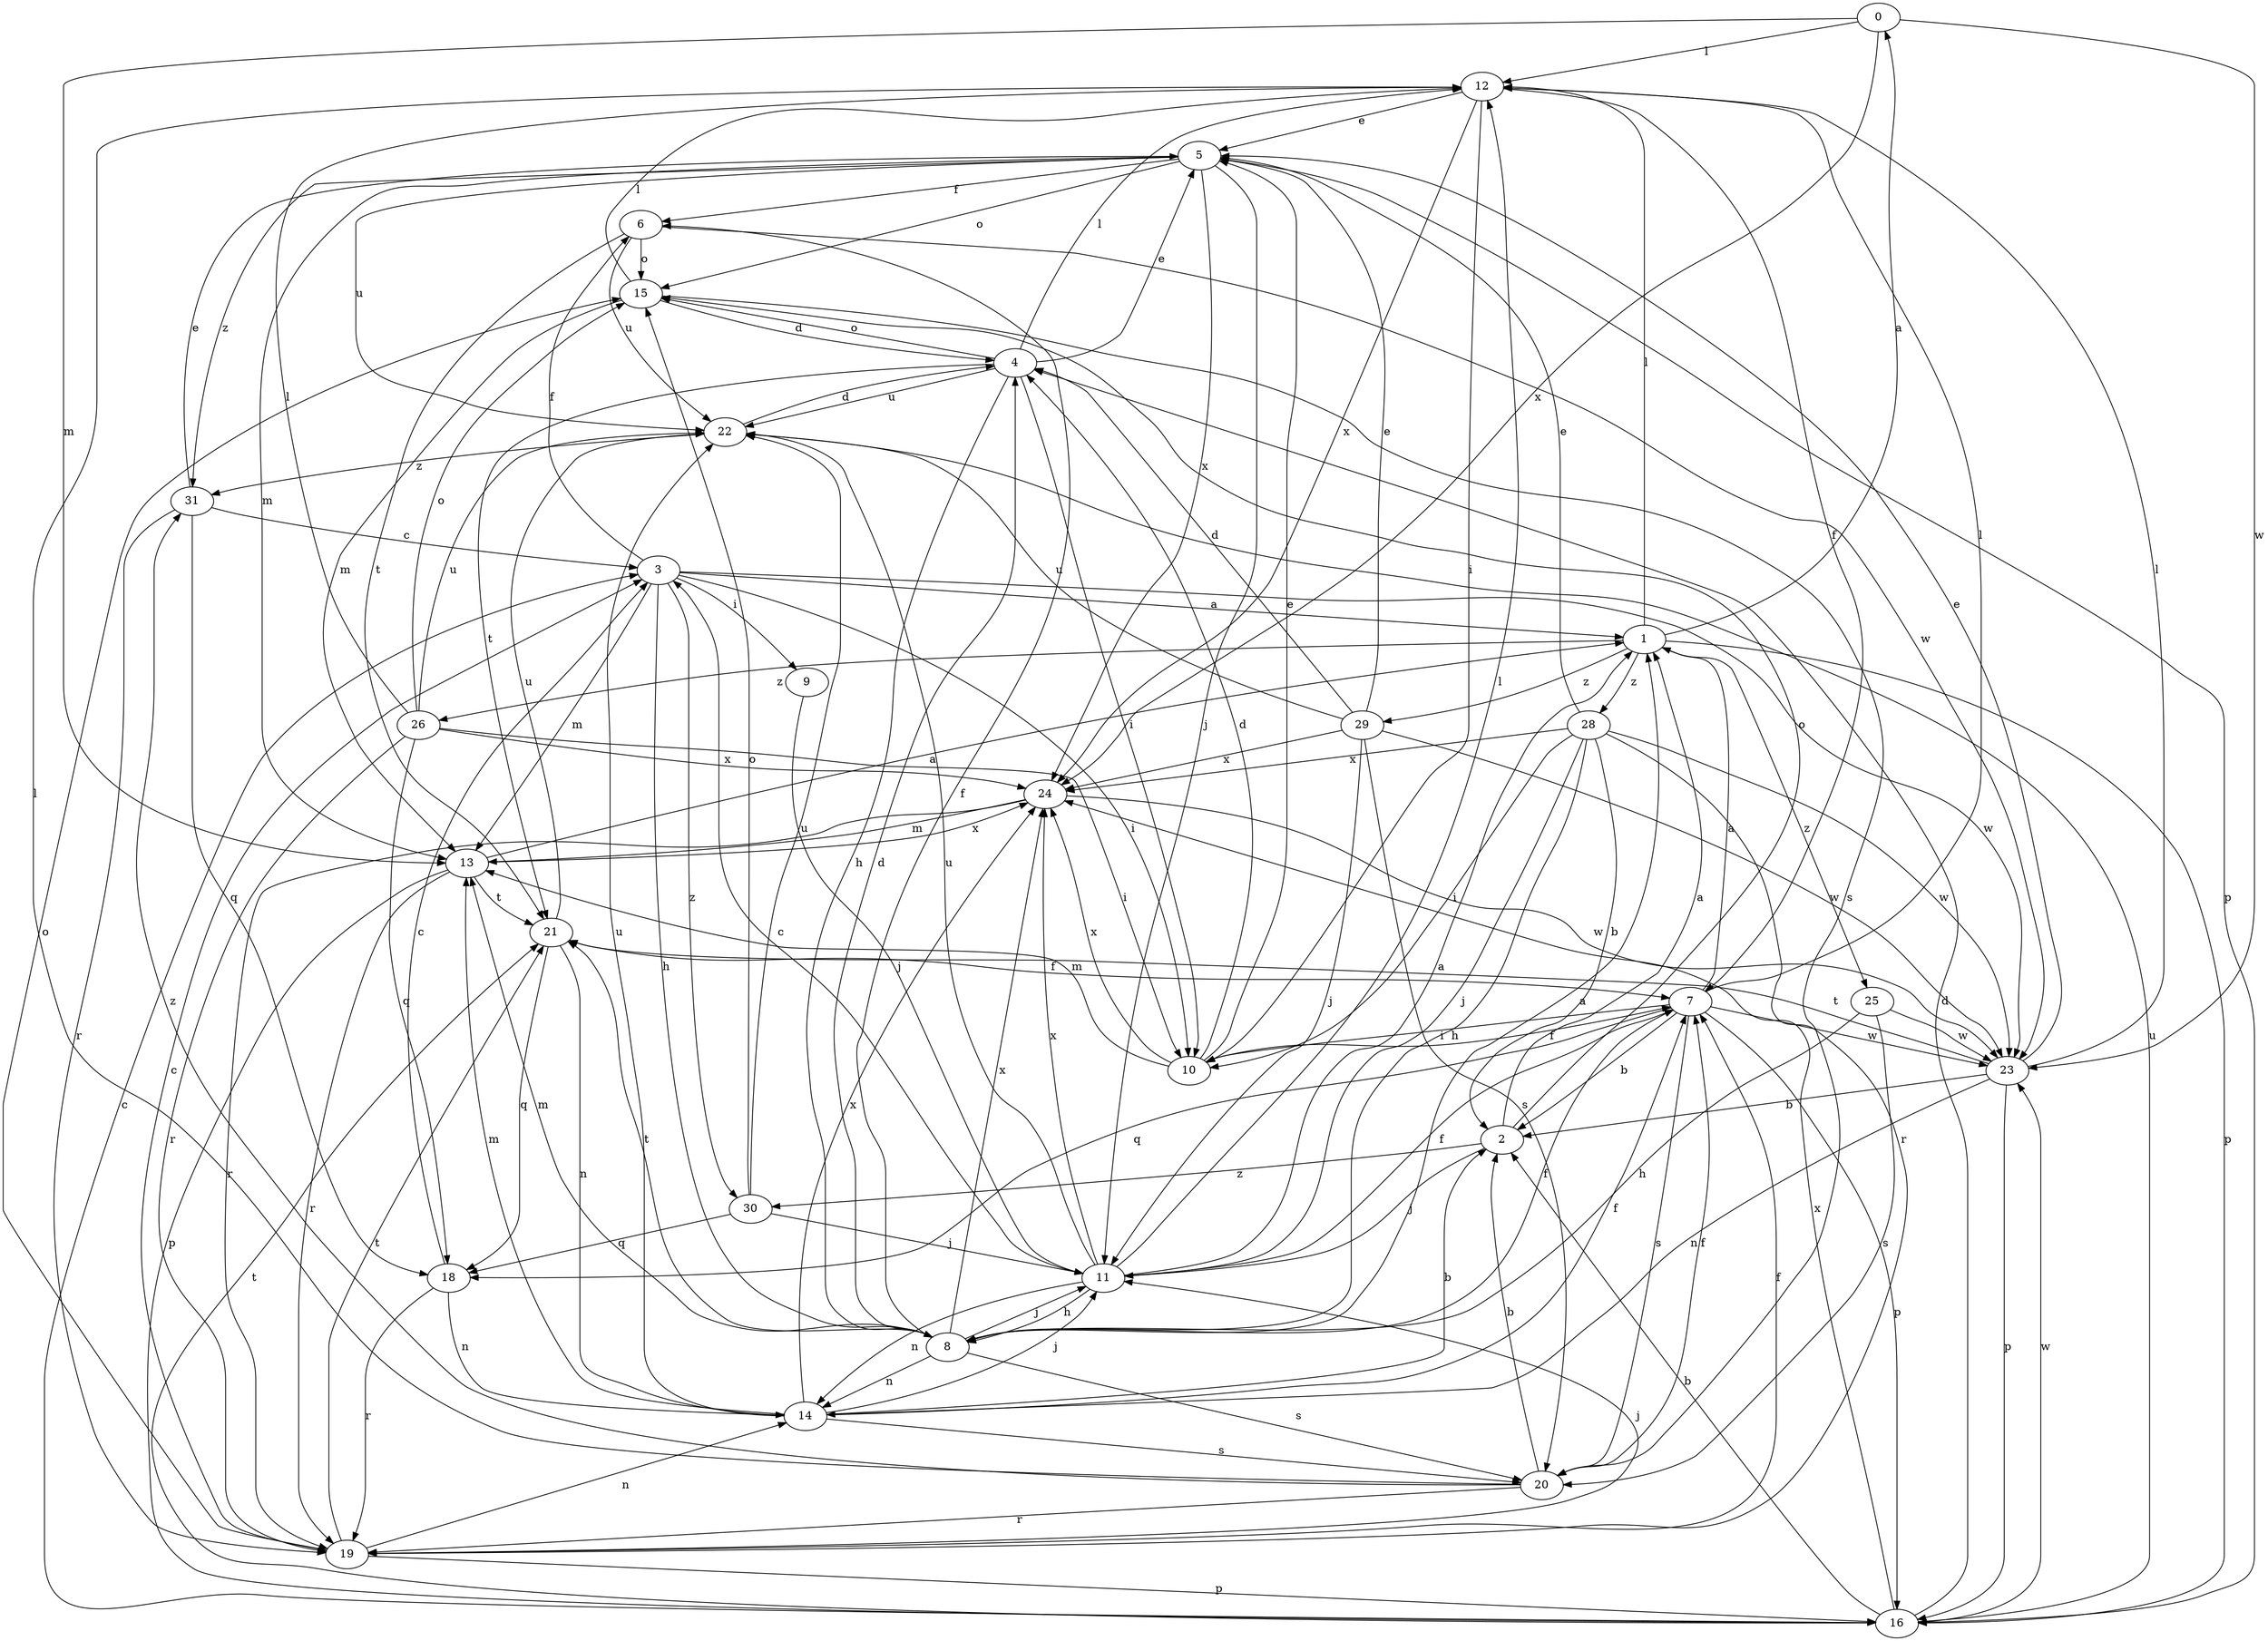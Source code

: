 strict digraph  {
0;
1;
2;
3;
4;
5;
6;
7;
8;
9;
10;
11;
12;
13;
14;
15;
16;
18;
19;
20;
21;
22;
23;
24;
25;
26;
28;
29;
30;
31;
0 -> 12  [label=l];
0 -> 13  [label=m];
0 -> 23  [label=w];
0 -> 24  [label=x];
1 -> 0  [label=a];
1 -> 12  [label=l];
1 -> 16  [label=p];
1 -> 25  [label=z];
1 -> 26  [label=z];
1 -> 28  [label=z];
1 -> 29  [label=z];
2 -> 1  [label=a];
2 -> 11  [label=j];
2 -> 15  [label=o];
2 -> 30  [label=z];
3 -> 1  [label=a];
3 -> 6  [label=f];
3 -> 8  [label=h];
3 -> 9  [label=i];
3 -> 10  [label=i];
3 -> 13  [label=m];
3 -> 23  [label=w];
3 -> 30  [label=z];
4 -> 5  [label=e];
4 -> 8  [label=h];
4 -> 10  [label=i];
4 -> 12  [label=l];
4 -> 15  [label=o];
4 -> 21  [label=t];
4 -> 22  [label=u];
5 -> 6  [label=f];
5 -> 11  [label=j];
5 -> 13  [label=m];
5 -> 15  [label=o];
5 -> 16  [label=p];
5 -> 22  [label=u];
5 -> 24  [label=x];
5 -> 31  [label=z];
6 -> 15  [label=o];
6 -> 21  [label=t];
6 -> 22  [label=u];
6 -> 23  [label=w];
7 -> 1  [label=a];
7 -> 2  [label=b];
7 -> 10  [label=i];
7 -> 12  [label=l];
7 -> 16  [label=p];
7 -> 18  [label=q];
7 -> 20  [label=s];
7 -> 23  [label=w];
8 -> 1  [label=a];
8 -> 4  [label=d];
8 -> 6  [label=f];
8 -> 7  [label=f];
8 -> 11  [label=j];
8 -> 13  [label=m];
8 -> 14  [label=n];
8 -> 20  [label=s];
8 -> 21  [label=t];
8 -> 24  [label=x];
9 -> 11  [label=j];
10 -> 4  [label=d];
10 -> 5  [label=e];
10 -> 7  [label=f];
10 -> 13  [label=m];
10 -> 24  [label=x];
11 -> 1  [label=a];
11 -> 3  [label=c];
11 -> 7  [label=f];
11 -> 8  [label=h];
11 -> 12  [label=l];
11 -> 14  [label=n];
11 -> 22  [label=u];
11 -> 24  [label=x];
12 -> 5  [label=e];
12 -> 7  [label=f];
12 -> 10  [label=i];
12 -> 24  [label=x];
13 -> 1  [label=a];
13 -> 16  [label=p];
13 -> 19  [label=r];
13 -> 21  [label=t];
13 -> 24  [label=x];
14 -> 2  [label=b];
14 -> 7  [label=f];
14 -> 11  [label=j];
14 -> 13  [label=m];
14 -> 20  [label=s];
14 -> 22  [label=u];
14 -> 24  [label=x];
15 -> 4  [label=d];
15 -> 12  [label=l];
15 -> 13  [label=m];
15 -> 20  [label=s];
16 -> 2  [label=b];
16 -> 3  [label=c];
16 -> 4  [label=d];
16 -> 21  [label=t];
16 -> 22  [label=u];
16 -> 23  [label=w];
16 -> 24  [label=x];
18 -> 3  [label=c];
18 -> 14  [label=n];
18 -> 19  [label=r];
19 -> 3  [label=c];
19 -> 7  [label=f];
19 -> 11  [label=j];
19 -> 14  [label=n];
19 -> 15  [label=o];
19 -> 16  [label=p];
19 -> 21  [label=t];
20 -> 2  [label=b];
20 -> 7  [label=f];
20 -> 12  [label=l];
20 -> 19  [label=r];
20 -> 31  [label=z];
21 -> 7  [label=f];
21 -> 14  [label=n];
21 -> 18  [label=q];
21 -> 22  [label=u];
22 -> 4  [label=d];
22 -> 31  [label=z];
23 -> 2  [label=b];
23 -> 5  [label=e];
23 -> 12  [label=l];
23 -> 14  [label=n];
23 -> 16  [label=p];
23 -> 21  [label=t];
24 -> 13  [label=m];
24 -> 19  [label=r];
24 -> 23  [label=w];
25 -> 8  [label=h];
25 -> 20  [label=s];
25 -> 23  [label=w];
26 -> 10  [label=i];
26 -> 12  [label=l];
26 -> 15  [label=o];
26 -> 18  [label=q];
26 -> 19  [label=r];
26 -> 22  [label=u];
26 -> 24  [label=x];
28 -> 2  [label=b];
28 -> 5  [label=e];
28 -> 8  [label=h];
28 -> 10  [label=i];
28 -> 11  [label=j];
28 -> 19  [label=r];
28 -> 23  [label=w];
28 -> 24  [label=x];
29 -> 4  [label=d];
29 -> 5  [label=e];
29 -> 11  [label=j];
29 -> 20  [label=s];
29 -> 22  [label=u];
29 -> 23  [label=w];
29 -> 24  [label=x];
30 -> 11  [label=j];
30 -> 15  [label=o];
30 -> 18  [label=q];
30 -> 22  [label=u];
31 -> 3  [label=c];
31 -> 5  [label=e];
31 -> 18  [label=q];
31 -> 19  [label=r];
}
